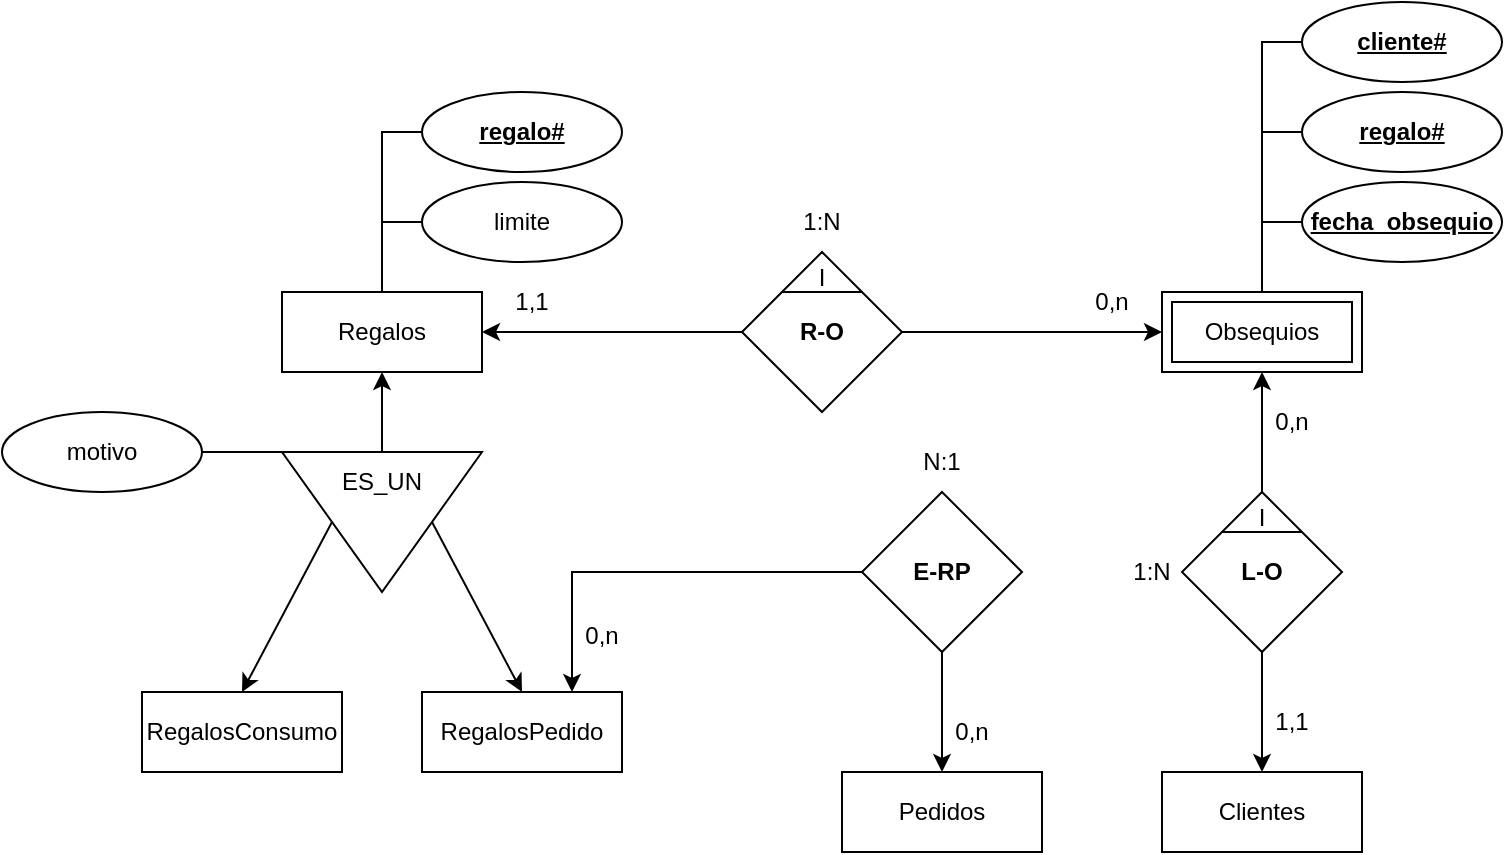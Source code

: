 <mxfile version="24.7.17">
  <diagram name="Page-1" id="FVP5GDBb-jBf7OiW-bi2">
    <mxGraphModel dx="1393" dy="755" grid="1" gridSize="10" guides="1" tooltips="1" connect="1" arrows="1" fold="1" page="1" pageScale="1" pageWidth="1200" pageHeight="1200" math="0" shadow="0">
      <root>
        <mxCell id="0" />
        <mxCell id="1" parent="0" />
        <mxCell id="hHxsounTUxDUcnkCFfC1-42" style="edgeStyle=orthogonalEdgeStyle;rounded=0;orthogonalLoop=1;jettySize=auto;html=1;exitX=0.5;exitY=0;exitDx=0;exitDy=0;entryX=0;entryY=0.5;entryDx=0;entryDy=0;endArrow=none;endFill=0;" edge="1" parent="1" source="hHxsounTUxDUcnkCFfC1-1" target="hHxsounTUxDUcnkCFfC1-41">
          <mxGeometry relative="1" as="geometry" />
        </mxCell>
        <mxCell id="hHxsounTUxDUcnkCFfC1-43" style="edgeStyle=orthogonalEdgeStyle;rounded=0;orthogonalLoop=1;jettySize=auto;html=1;exitX=0.5;exitY=0;exitDx=0;exitDy=0;entryX=0;entryY=0.5;entryDx=0;entryDy=0;endArrow=none;endFill=0;" edge="1" parent="1" source="hHxsounTUxDUcnkCFfC1-1" target="hHxsounTUxDUcnkCFfC1-40">
          <mxGeometry relative="1" as="geometry" />
        </mxCell>
        <mxCell id="hHxsounTUxDUcnkCFfC1-1" value="Regalos" style="whiteSpace=wrap;html=1;align=center;" vertex="1" parent="1">
          <mxGeometry x="280" y="240" width="100" height="40" as="geometry" />
        </mxCell>
        <mxCell id="hHxsounTUxDUcnkCFfC1-48" style="edgeStyle=orthogonalEdgeStyle;rounded=0;orthogonalLoop=1;jettySize=auto;html=1;exitX=0.5;exitY=0;exitDx=0;exitDy=0;entryX=0;entryY=0.5;entryDx=0;entryDy=0;endArrow=none;endFill=0;" edge="1" parent="1" source="hHxsounTUxDUcnkCFfC1-2" target="hHxsounTUxDUcnkCFfC1-47">
          <mxGeometry relative="1" as="geometry" />
        </mxCell>
        <mxCell id="hHxsounTUxDUcnkCFfC1-49" style="edgeStyle=orthogonalEdgeStyle;rounded=0;orthogonalLoop=1;jettySize=auto;html=1;exitX=0.5;exitY=0;exitDx=0;exitDy=0;entryX=0;entryY=0.5;entryDx=0;entryDy=0;endArrow=none;endFill=0;" edge="1" parent="1" source="hHxsounTUxDUcnkCFfC1-2" target="hHxsounTUxDUcnkCFfC1-45">
          <mxGeometry relative="1" as="geometry" />
        </mxCell>
        <mxCell id="hHxsounTUxDUcnkCFfC1-50" style="edgeStyle=orthogonalEdgeStyle;rounded=0;orthogonalLoop=1;jettySize=auto;html=1;exitX=0.5;exitY=0;exitDx=0;exitDy=0;entryX=0;entryY=0.5;entryDx=0;entryDy=0;endArrow=none;endFill=0;" edge="1" parent="1" source="hHxsounTUxDUcnkCFfC1-2" target="hHxsounTUxDUcnkCFfC1-44">
          <mxGeometry relative="1" as="geometry" />
        </mxCell>
        <mxCell id="hHxsounTUxDUcnkCFfC1-2" value="Obsequios" style="shape=ext;margin=3;double=1;whiteSpace=wrap;html=1;align=center;" vertex="1" parent="1">
          <mxGeometry x="720" y="240" width="100" height="40" as="geometry" />
        </mxCell>
        <mxCell id="hHxsounTUxDUcnkCFfC1-3" value="" style="group" vertex="1" connectable="0" parent="1">
          <mxGeometry x="510" y="220" width="80" height="80" as="geometry" />
        </mxCell>
        <mxCell id="hHxsounTUxDUcnkCFfC1-4" value="&lt;b&gt;R-O&lt;/b&gt;" style="shape=rhombus;perimeter=rhombusPerimeter;whiteSpace=wrap;html=1;align=center;" vertex="1" parent="hHxsounTUxDUcnkCFfC1-3">
          <mxGeometry width="80" height="80" as="geometry" />
        </mxCell>
        <mxCell id="hHxsounTUxDUcnkCFfC1-5" value="" style="endArrow=none;html=1;rounded=0;exitX=0;exitY=0;exitDx=0;exitDy=0;entryX=1;entryY=0;entryDx=0;entryDy=0;" edge="1" parent="hHxsounTUxDUcnkCFfC1-3" source="hHxsounTUxDUcnkCFfC1-4" target="hHxsounTUxDUcnkCFfC1-4">
          <mxGeometry width="50" height="50" relative="1" as="geometry">
            <mxPoint x="-50" y="130" as="sourcePoint" />
            <mxPoint y="80" as="targetPoint" />
          </mxGeometry>
        </mxCell>
        <mxCell id="hHxsounTUxDUcnkCFfC1-6" value="I" style="text;html=1;align=center;verticalAlign=middle;whiteSpace=wrap;rounded=0;" vertex="1" parent="hHxsounTUxDUcnkCFfC1-3">
          <mxGeometry x="30" y="8" width="20" height="10" as="geometry" />
        </mxCell>
        <mxCell id="hHxsounTUxDUcnkCFfC1-7" style="edgeStyle=orthogonalEdgeStyle;rounded=0;orthogonalLoop=1;jettySize=auto;html=1;exitX=0;exitY=0.5;exitDx=0;exitDy=0;entryX=1;entryY=0.5;entryDx=0;entryDy=0;" edge="1" parent="1" source="hHxsounTUxDUcnkCFfC1-4" target="hHxsounTUxDUcnkCFfC1-1">
          <mxGeometry relative="1" as="geometry" />
        </mxCell>
        <mxCell id="hHxsounTUxDUcnkCFfC1-8" style="edgeStyle=orthogonalEdgeStyle;rounded=0;orthogonalLoop=1;jettySize=auto;html=1;exitX=1;exitY=0.5;exitDx=0;exitDy=0;entryX=0;entryY=0.5;entryDx=0;entryDy=0;" edge="1" parent="1" source="hHxsounTUxDUcnkCFfC1-4" target="hHxsounTUxDUcnkCFfC1-2">
          <mxGeometry relative="1" as="geometry" />
        </mxCell>
        <mxCell id="hHxsounTUxDUcnkCFfC1-12" style="edgeStyle=orthogonalEdgeStyle;rounded=0;orthogonalLoop=1;jettySize=auto;html=1;exitX=0.5;exitY=1;exitDx=0;exitDy=0;exitPerimeter=0;entryX=0.5;entryY=1;entryDx=0;entryDy=0;" edge="1" parent="1" source="hHxsounTUxDUcnkCFfC1-10" target="hHxsounTUxDUcnkCFfC1-1">
          <mxGeometry relative="1" as="geometry" />
        </mxCell>
        <mxCell id="hHxsounTUxDUcnkCFfC1-15" style="rounded=0;orthogonalLoop=1;jettySize=auto;html=1;exitX=0;exitY=0;exitDx=25;exitDy=35;exitPerimeter=0;entryX=0.5;entryY=0;entryDx=0;entryDy=0;" edge="1" parent="1" source="hHxsounTUxDUcnkCFfC1-10" target="hHxsounTUxDUcnkCFfC1-14">
          <mxGeometry relative="1" as="geometry" />
        </mxCell>
        <mxCell id="hHxsounTUxDUcnkCFfC1-16" style="rounded=0;orthogonalLoop=1;jettySize=auto;html=1;exitX=0;exitY=0;exitDx=75;exitDy=35;exitPerimeter=0;entryX=0.5;entryY=0;entryDx=0;entryDy=0;" edge="1" parent="1" source="hHxsounTUxDUcnkCFfC1-10" target="hHxsounTUxDUcnkCFfC1-13">
          <mxGeometry relative="1" as="geometry" />
        </mxCell>
        <mxCell id="hHxsounTUxDUcnkCFfC1-39" style="edgeStyle=orthogonalEdgeStyle;rounded=0;orthogonalLoop=1;jettySize=auto;html=1;exitX=1;exitY=1;exitDx=0;exitDy=0;exitPerimeter=0;entryX=1;entryY=0.5;entryDx=0;entryDy=0;endArrow=none;endFill=0;" edge="1" parent="1" source="hHxsounTUxDUcnkCFfC1-10" target="hHxsounTUxDUcnkCFfC1-38">
          <mxGeometry relative="1" as="geometry">
            <Array as="points">
              <mxPoint x="270" y="320" />
              <mxPoint x="270" y="320" />
            </Array>
          </mxGeometry>
        </mxCell>
        <mxCell id="hHxsounTUxDUcnkCFfC1-10" value="" style="verticalLabelPosition=bottom;verticalAlign=top;html=1;shape=mxgraph.basic.acute_triangle;dx=0.5;direction=west;" vertex="1" parent="1">
          <mxGeometry x="280" y="320" width="100" height="70" as="geometry" />
        </mxCell>
        <mxCell id="hHxsounTUxDUcnkCFfC1-11" value="ES_UN" style="text;html=1;align=center;verticalAlign=middle;whiteSpace=wrap;rounded=0;" vertex="1" parent="1">
          <mxGeometry x="300" y="320" width="60" height="30" as="geometry" />
        </mxCell>
        <mxCell id="hHxsounTUxDUcnkCFfC1-13" value="RegalosConsumo" style="whiteSpace=wrap;html=1;align=center;" vertex="1" parent="1">
          <mxGeometry x="210" y="440" width="100" height="40" as="geometry" />
        </mxCell>
        <mxCell id="hHxsounTUxDUcnkCFfC1-14" value="RegalosPedido" style="whiteSpace=wrap;html=1;align=center;" vertex="1" parent="1">
          <mxGeometry x="350" y="440" width="100" height="40" as="geometry" />
        </mxCell>
        <mxCell id="hHxsounTUxDUcnkCFfC1-17" value="Pedidos" style="whiteSpace=wrap;html=1;align=center;" vertex="1" parent="1">
          <mxGeometry x="560" y="480" width="100" height="40" as="geometry" />
        </mxCell>
        <mxCell id="hHxsounTUxDUcnkCFfC1-18" value="Clientes" style="whiteSpace=wrap;html=1;align=center;" vertex="1" parent="1">
          <mxGeometry x="720" y="480" width="100" height="40" as="geometry" />
        </mxCell>
        <mxCell id="hHxsounTUxDUcnkCFfC1-19" value="" style="group" vertex="1" connectable="0" parent="1">
          <mxGeometry x="730" y="340" width="80" height="80" as="geometry" />
        </mxCell>
        <mxCell id="hHxsounTUxDUcnkCFfC1-20" value="&lt;b&gt;L-O&lt;/b&gt;" style="shape=rhombus;perimeter=rhombusPerimeter;whiteSpace=wrap;html=1;align=center;" vertex="1" parent="hHxsounTUxDUcnkCFfC1-19">
          <mxGeometry width="80" height="80" as="geometry" />
        </mxCell>
        <mxCell id="hHxsounTUxDUcnkCFfC1-21" value="" style="endArrow=none;html=1;rounded=0;exitX=0;exitY=0;exitDx=0;exitDy=0;entryX=1;entryY=0;entryDx=0;entryDy=0;" edge="1" parent="hHxsounTUxDUcnkCFfC1-19" source="hHxsounTUxDUcnkCFfC1-20" target="hHxsounTUxDUcnkCFfC1-20">
          <mxGeometry width="50" height="50" relative="1" as="geometry">
            <mxPoint x="-50" y="130" as="sourcePoint" />
            <mxPoint y="80" as="targetPoint" />
          </mxGeometry>
        </mxCell>
        <mxCell id="hHxsounTUxDUcnkCFfC1-22" value="I" style="text;html=1;align=center;verticalAlign=middle;whiteSpace=wrap;rounded=0;" vertex="1" parent="hHxsounTUxDUcnkCFfC1-19">
          <mxGeometry x="30" y="8" width="20" height="10" as="geometry" />
        </mxCell>
        <mxCell id="hHxsounTUxDUcnkCFfC1-23" style="edgeStyle=orthogonalEdgeStyle;rounded=0;orthogonalLoop=1;jettySize=auto;html=1;exitX=0.5;exitY=0;exitDx=0;exitDy=0;entryX=0.5;entryY=1;entryDx=0;entryDy=0;" edge="1" parent="1" source="hHxsounTUxDUcnkCFfC1-20" target="hHxsounTUxDUcnkCFfC1-2">
          <mxGeometry relative="1" as="geometry" />
        </mxCell>
        <mxCell id="hHxsounTUxDUcnkCFfC1-25" value="" style="edgeStyle=orthogonalEdgeStyle;rounded=0;orthogonalLoop=1;jettySize=auto;html=1;" edge="1" parent="1" source="hHxsounTUxDUcnkCFfC1-20" target="hHxsounTUxDUcnkCFfC1-18">
          <mxGeometry relative="1" as="geometry" />
        </mxCell>
        <mxCell id="hHxsounTUxDUcnkCFfC1-27" style="edgeStyle=orthogonalEdgeStyle;rounded=0;orthogonalLoop=1;jettySize=auto;html=1;exitX=0;exitY=0.5;exitDx=0;exitDy=0;entryX=0.75;entryY=0;entryDx=0;entryDy=0;" edge="1" parent="1" source="hHxsounTUxDUcnkCFfC1-26" target="hHxsounTUxDUcnkCFfC1-14">
          <mxGeometry relative="1" as="geometry" />
        </mxCell>
        <mxCell id="hHxsounTUxDUcnkCFfC1-28" style="edgeStyle=orthogonalEdgeStyle;rounded=0;orthogonalLoop=1;jettySize=auto;html=1;exitX=0.5;exitY=1;exitDx=0;exitDy=0;entryX=0.5;entryY=0;entryDx=0;entryDy=0;" edge="1" parent="1" source="hHxsounTUxDUcnkCFfC1-26" target="hHxsounTUxDUcnkCFfC1-17">
          <mxGeometry relative="1" as="geometry" />
        </mxCell>
        <mxCell id="hHxsounTUxDUcnkCFfC1-26" value="&lt;b&gt;E-RP&lt;/b&gt;" style="rhombus;whiteSpace=wrap;html=1;" vertex="1" parent="1">
          <mxGeometry x="570" y="340" width="80" height="80" as="geometry" />
        </mxCell>
        <mxCell id="hHxsounTUxDUcnkCFfC1-29" value="1:N" style="text;html=1;align=center;verticalAlign=middle;whiteSpace=wrap;rounded=0;" vertex="1" parent="1">
          <mxGeometry x="535" y="190" width="30" height="30" as="geometry" />
        </mxCell>
        <mxCell id="hHxsounTUxDUcnkCFfC1-30" value="N:1" style="text;html=1;align=center;verticalAlign=middle;whiteSpace=wrap;rounded=0;" vertex="1" parent="1">
          <mxGeometry x="595" y="310" width="30" height="30" as="geometry" />
        </mxCell>
        <mxCell id="hHxsounTUxDUcnkCFfC1-31" value="1:N" style="text;html=1;align=center;verticalAlign=middle;whiteSpace=wrap;rounded=0;" vertex="1" parent="1">
          <mxGeometry x="700" y="365" width="30" height="30" as="geometry" />
        </mxCell>
        <mxCell id="hHxsounTUxDUcnkCFfC1-32" value="1,1" style="text;html=1;align=center;verticalAlign=middle;whiteSpace=wrap;rounded=0;" vertex="1" parent="1">
          <mxGeometry x="390" y="230" width="30" height="30" as="geometry" />
        </mxCell>
        <mxCell id="hHxsounTUxDUcnkCFfC1-33" value="0,n" style="text;html=1;align=center;verticalAlign=middle;whiteSpace=wrap;rounded=0;" vertex="1" parent="1">
          <mxGeometry x="680" y="230" width="30" height="30" as="geometry" />
        </mxCell>
        <mxCell id="hHxsounTUxDUcnkCFfC1-34" value="0,n" style="text;html=1;align=center;verticalAlign=middle;whiteSpace=wrap;rounded=0;" vertex="1" parent="1">
          <mxGeometry x="770" y="290" width="30" height="30" as="geometry" />
        </mxCell>
        <mxCell id="hHxsounTUxDUcnkCFfC1-35" value="1,1" style="text;html=1;align=center;verticalAlign=middle;whiteSpace=wrap;rounded=0;" vertex="1" parent="1">
          <mxGeometry x="770" y="440" width="30" height="30" as="geometry" />
        </mxCell>
        <mxCell id="hHxsounTUxDUcnkCFfC1-36" value="0,n" style="text;html=1;align=center;verticalAlign=middle;whiteSpace=wrap;rounded=0;" vertex="1" parent="1">
          <mxGeometry x="610" y="445" width="30" height="30" as="geometry" />
        </mxCell>
        <mxCell id="hHxsounTUxDUcnkCFfC1-37" value="0,n" style="text;html=1;align=center;verticalAlign=middle;whiteSpace=wrap;rounded=0;" vertex="1" parent="1">
          <mxGeometry x="425" y="397" width="30" height="30" as="geometry" />
        </mxCell>
        <mxCell id="hHxsounTUxDUcnkCFfC1-38" value="motivo" style="ellipse;whiteSpace=wrap;html=1;align=center;" vertex="1" parent="1">
          <mxGeometry x="140" y="300" width="100" height="40" as="geometry" />
        </mxCell>
        <mxCell id="hHxsounTUxDUcnkCFfC1-40" value="regalo#" style="ellipse;whiteSpace=wrap;html=1;align=center;fontStyle=5;" vertex="1" parent="1">
          <mxGeometry x="350" y="140" width="100" height="40" as="geometry" />
        </mxCell>
        <mxCell id="hHxsounTUxDUcnkCFfC1-41" value="limite" style="ellipse;whiteSpace=wrap;html=1;align=center;" vertex="1" parent="1">
          <mxGeometry x="350" y="185" width="100" height="40" as="geometry" />
        </mxCell>
        <mxCell id="hHxsounTUxDUcnkCFfC1-44" value="cliente#" style="ellipse;whiteSpace=wrap;html=1;align=center;fontStyle=5;" vertex="1" parent="1">
          <mxGeometry x="790" y="95" width="100" height="40" as="geometry" />
        </mxCell>
        <mxCell id="hHxsounTUxDUcnkCFfC1-45" value="regalo#" style="ellipse;whiteSpace=wrap;html=1;align=center;fontStyle=5;" vertex="1" parent="1">
          <mxGeometry x="790" y="140" width="100" height="40" as="geometry" />
        </mxCell>
        <mxCell id="hHxsounTUxDUcnkCFfC1-47" value="fecha_obsequio" style="ellipse;whiteSpace=wrap;html=1;align=center;fontStyle=5;" vertex="1" parent="1">
          <mxGeometry x="790" y="185" width="100" height="40" as="geometry" />
        </mxCell>
      </root>
    </mxGraphModel>
  </diagram>
</mxfile>
